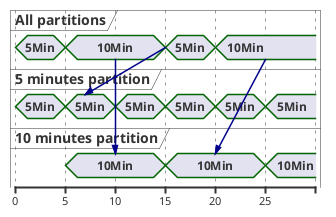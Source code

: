 @startuml

concise "All partitions" as WU
concise "5 minutes partition" as W5M
concise "10 minutes partition" as W10M

@0
WU is 5Min
W5M is 5Min

@5
WU is 10Min
W5M is "5Min"
W10M is 10Min
@10
W5M is "5Min"
WU -> W10M@10
@15
WU is 5Min
W5M is "5Min"
W10M is 10Min
WU -> W5M@7
@20
W5M is "5Min"

WU is 10Min
@25
W5M is "5Min"
W10M is "10Min"
WU -> W10M@20



@enduml
